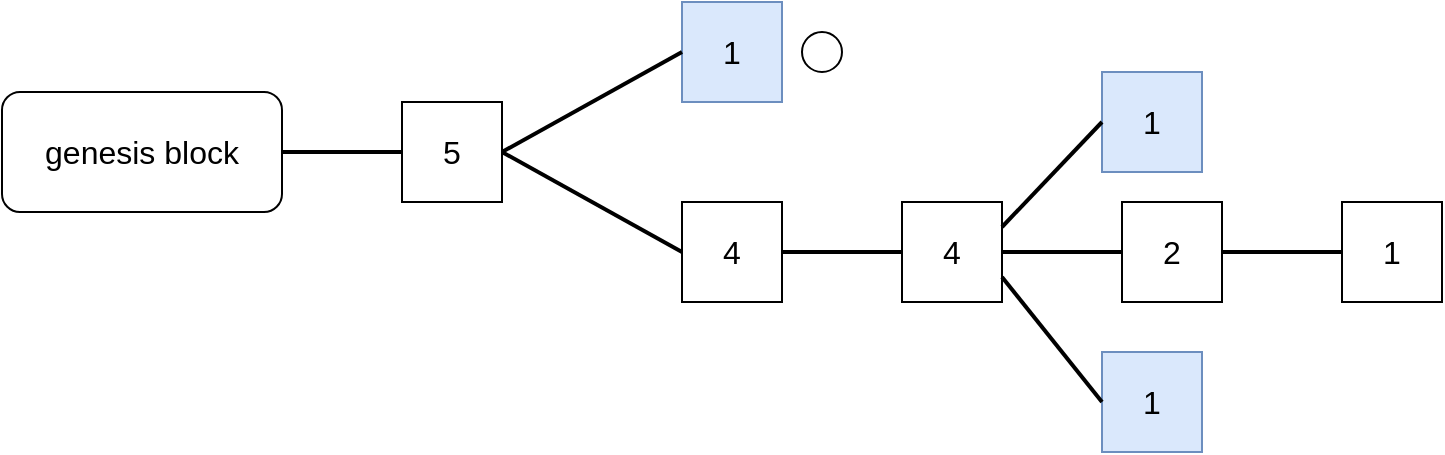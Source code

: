 <mxfile version="20.4.0" type="github">
  <diagram id="pGm6MjmUJyYkasZbrODY" name="Page-1">
    <mxGraphModel dx="1426" dy="794" grid="1" gridSize="10" guides="1" tooltips="1" connect="1" arrows="1" fold="1" page="1" pageScale="1" pageWidth="850" pageHeight="1100" math="0" shadow="0">
      <root>
        <mxCell id="0" />
        <mxCell id="1" parent="0" />
        <mxCell id="HDcylkz4XKt1juwoc_Es-1" value="&lt;font style=&quot;font-size: 16px;&quot;&gt;genesis block&lt;/font&gt;" style="rounded=1;whiteSpace=wrap;html=1;" vertex="1" parent="1">
          <mxGeometry x="100" y="290" width="140" height="60" as="geometry" />
        </mxCell>
        <mxCell id="HDcylkz4XKt1juwoc_Es-4" value="5" style="whiteSpace=wrap;html=1;aspect=fixed;fontSize=16;" vertex="1" parent="1">
          <mxGeometry x="300" y="295" width="50" height="50" as="geometry" />
        </mxCell>
        <mxCell id="HDcylkz4XKt1juwoc_Es-5" value="1" style="whiteSpace=wrap;html=1;aspect=fixed;fontSize=16;fillColor=#dae8fc;strokeColor=#6c8ebf;" vertex="1" parent="1">
          <mxGeometry x="440" y="245" width="50" height="50" as="geometry" />
        </mxCell>
        <mxCell id="HDcylkz4XKt1juwoc_Es-6" value="4" style="whiteSpace=wrap;html=1;aspect=fixed;fontSize=16;" vertex="1" parent="1">
          <mxGeometry x="440" y="345" width="50" height="50" as="geometry" />
        </mxCell>
        <mxCell id="HDcylkz4XKt1juwoc_Es-9" value="" style="endArrow=none;html=1;rounded=0;fontSize=16;strokeWidth=2;exitX=1;exitY=0.5;exitDx=0;exitDy=0;entryX=0;entryY=0.5;entryDx=0;entryDy=0;" edge="1" parent="1" source="HDcylkz4XKt1juwoc_Es-1" target="HDcylkz4XKt1juwoc_Es-4">
          <mxGeometry width="50" height="50" relative="1" as="geometry">
            <mxPoint x="400" y="430" as="sourcePoint" />
            <mxPoint x="450" y="380" as="targetPoint" />
          </mxGeometry>
        </mxCell>
        <mxCell id="HDcylkz4XKt1juwoc_Es-10" value="" style="endArrow=none;html=1;rounded=0;fontSize=16;strokeWidth=2;exitX=1;exitY=0.5;exitDx=0;exitDy=0;entryX=0;entryY=0.5;entryDx=0;entryDy=0;" edge="1" parent="1" source="HDcylkz4XKt1juwoc_Es-4" target="HDcylkz4XKt1juwoc_Es-5">
          <mxGeometry width="50" height="50" relative="1" as="geometry">
            <mxPoint x="250" y="330" as="sourcePoint" />
            <mxPoint x="310" y="330" as="targetPoint" />
          </mxGeometry>
        </mxCell>
        <mxCell id="HDcylkz4XKt1juwoc_Es-11" value="" style="endArrow=none;html=1;rounded=0;fontSize=16;strokeWidth=2;exitX=1;exitY=0.5;exitDx=0;exitDy=0;entryX=0;entryY=0.5;entryDx=0;entryDy=0;" edge="1" parent="1" source="HDcylkz4XKt1juwoc_Es-4" target="HDcylkz4XKt1juwoc_Es-6">
          <mxGeometry width="50" height="50" relative="1" as="geometry">
            <mxPoint x="360" y="330" as="sourcePoint" />
            <mxPoint x="450" y="280" as="targetPoint" />
          </mxGeometry>
        </mxCell>
        <mxCell id="HDcylkz4XKt1juwoc_Es-21" value="" style="ellipse;whiteSpace=wrap;html=1;aspect=fixed;fontSize=16;" vertex="1" parent="1">
          <mxGeometry x="500" y="260" width="20" height="20" as="geometry" />
        </mxCell>
        <mxCell id="HDcylkz4XKt1juwoc_Es-23" value="2" style="whiteSpace=wrap;html=1;aspect=fixed;fontSize=16;" vertex="1" parent="1">
          <mxGeometry x="660" y="345" width="50" height="50" as="geometry" />
        </mxCell>
        <mxCell id="HDcylkz4XKt1juwoc_Es-24" value="4" style="whiteSpace=wrap;html=1;aspect=fixed;fontSize=16;" vertex="1" parent="1">
          <mxGeometry x="550" y="345" width="50" height="50" as="geometry" />
        </mxCell>
        <mxCell id="HDcylkz4XKt1juwoc_Es-25" value="1" style="whiteSpace=wrap;html=1;aspect=fixed;fontSize=16;" vertex="1" parent="1">
          <mxGeometry x="770" y="345" width="50" height="50" as="geometry" />
        </mxCell>
        <mxCell id="HDcylkz4XKt1juwoc_Es-26" value="1" style="whiteSpace=wrap;html=1;aspect=fixed;fontSize=16;fillColor=#dae8fc;strokeColor=#6c8ebf;" vertex="1" parent="1">
          <mxGeometry x="650" y="280" width="50" height="50" as="geometry" />
        </mxCell>
        <mxCell id="HDcylkz4XKt1juwoc_Es-27" value="1" style="whiteSpace=wrap;html=1;aspect=fixed;fontSize=16;fillColor=#dae8fc;strokeColor=#6c8ebf;" vertex="1" parent="1">
          <mxGeometry x="650" y="420" width="50" height="50" as="geometry" />
        </mxCell>
        <mxCell id="HDcylkz4XKt1juwoc_Es-28" value="" style="endArrow=none;html=1;rounded=0;fontSize=16;strokeWidth=2;exitX=1;exitY=0.5;exitDx=0;exitDy=0;entryX=0;entryY=0.5;entryDx=0;entryDy=0;" edge="1" parent="1" source="HDcylkz4XKt1juwoc_Es-6" target="HDcylkz4XKt1juwoc_Es-24">
          <mxGeometry width="50" height="50" relative="1" as="geometry">
            <mxPoint x="360" y="330" as="sourcePoint" />
            <mxPoint x="450" y="380" as="targetPoint" />
          </mxGeometry>
        </mxCell>
        <mxCell id="HDcylkz4XKt1juwoc_Es-29" value="" style="endArrow=none;html=1;rounded=0;fontSize=16;strokeWidth=2;exitX=1;exitY=0.5;exitDx=0;exitDy=0;entryX=0;entryY=0.5;entryDx=0;entryDy=0;" edge="1" parent="1" source="HDcylkz4XKt1juwoc_Es-24" target="HDcylkz4XKt1juwoc_Es-23">
          <mxGeometry width="50" height="50" relative="1" as="geometry">
            <mxPoint x="500" y="380" as="sourcePoint" />
            <mxPoint x="560" y="380" as="targetPoint" />
          </mxGeometry>
        </mxCell>
        <mxCell id="HDcylkz4XKt1juwoc_Es-30" value="" style="endArrow=none;html=1;rounded=0;fontSize=16;strokeWidth=2;exitX=1;exitY=0.5;exitDx=0;exitDy=0;entryX=0;entryY=0.5;entryDx=0;entryDy=0;" edge="1" parent="1" source="HDcylkz4XKt1juwoc_Es-23" target="HDcylkz4XKt1juwoc_Es-25">
          <mxGeometry width="50" height="50" relative="1" as="geometry">
            <mxPoint x="610" y="380" as="sourcePoint" />
            <mxPoint x="670" y="380" as="targetPoint" />
          </mxGeometry>
        </mxCell>
        <mxCell id="HDcylkz4XKt1juwoc_Es-31" value="" style="endArrow=none;html=1;rounded=0;fontSize=16;strokeWidth=2;exitX=1;exitY=0.25;exitDx=0;exitDy=0;entryX=0;entryY=0.5;entryDx=0;entryDy=0;" edge="1" parent="1" source="HDcylkz4XKt1juwoc_Es-24" target="HDcylkz4XKt1juwoc_Es-26">
          <mxGeometry width="50" height="50" relative="1" as="geometry">
            <mxPoint x="610" y="380" as="sourcePoint" />
            <mxPoint x="670" y="380" as="targetPoint" />
          </mxGeometry>
        </mxCell>
        <mxCell id="HDcylkz4XKt1juwoc_Es-32" value="" style="endArrow=none;html=1;rounded=0;fontSize=16;strokeWidth=2;exitX=1;exitY=0.75;exitDx=0;exitDy=0;entryX=0;entryY=0.5;entryDx=0;entryDy=0;" edge="1" parent="1" source="HDcylkz4XKt1juwoc_Es-24" target="HDcylkz4XKt1juwoc_Es-27">
          <mxGeometry width="50" height="50" relative="1" as="geometry">
            <mxPoint x="610" y="367.5" as="sourcePoint" />
            <mxPoint x="660" y="315" as="targetPoint" />
          </mxGeometry>
        </mxCell>
      </root>
    </mxGraphModel>
  </diagram>
</mxfile>
